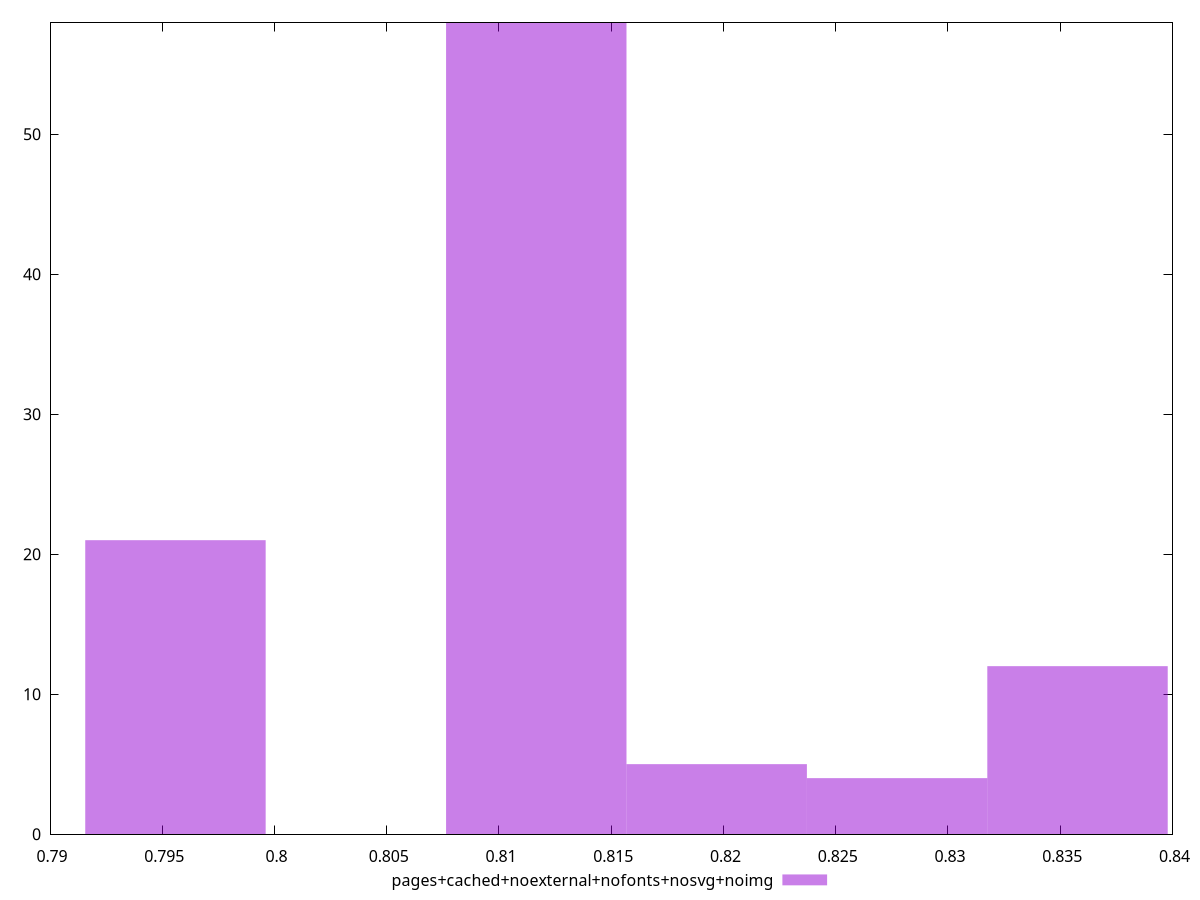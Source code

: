 $_pagesCachedNoexternalNofontsNosvgNoimg <<EOF
0.8116605188122857 58
0.8357692470938388 12
0.8277330043333211 4
0.7955880332912504 21
0.8196967615728035 5
EOF
set key outside below
set terminal pngcairo
set output "report_00005_2020-11-02T22-26-11.212Z/largest-contentful-paint/pages+cached+noexternal+nofonts+nosvg+noimg//hist.png"
set yrange [0:58]
set boxwidth 0.00803624276051768
set style fill transparent solid 0.5 noborder
plot $_pagesCachedNoexternalNofontsNosvgNoimg title "pages+cached+noexternal+nofonts+nosvg+noimg" with boxes ,